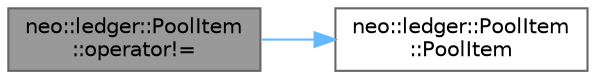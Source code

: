 digraph "neo::ledger::PoolItem::operator!="
{
 // LATEX_PDF_SIZE
  bgcolor="transparent";
  edge [fontname=Helvetica,fontsize=10,labelfontname=Helvetica,labelfontsize=10];
  node [fontname=Helvetica,fontsize=10,shape=box,height=0.2,width=0.4];
  rankdir="LR";
  Node1 [id="Node000001",label="neo::ledger::PoolItem\l::operator!=",height=0.2,width=0.4,color="gray40", fillcolor="grey60", style="filled", fontcolor="black",tooltip="Inequality operator."];
  Node1 -> Node2 [id="edge2_Node000001_Node000002",color="steelblue1",style="solid",tooltip=" "];
  Node2 [id="Node000002",label="neo::ledger::PoolItem\l::PoolItem",height=0.2,width=0.4,color="grey40", fillcolor="white", style="filled",URL="$classneo_1_1ledger_1_1_pool_item.html#a889731516273afa60bd2cfe15876613c",tooltip="Default constructor."];
}
